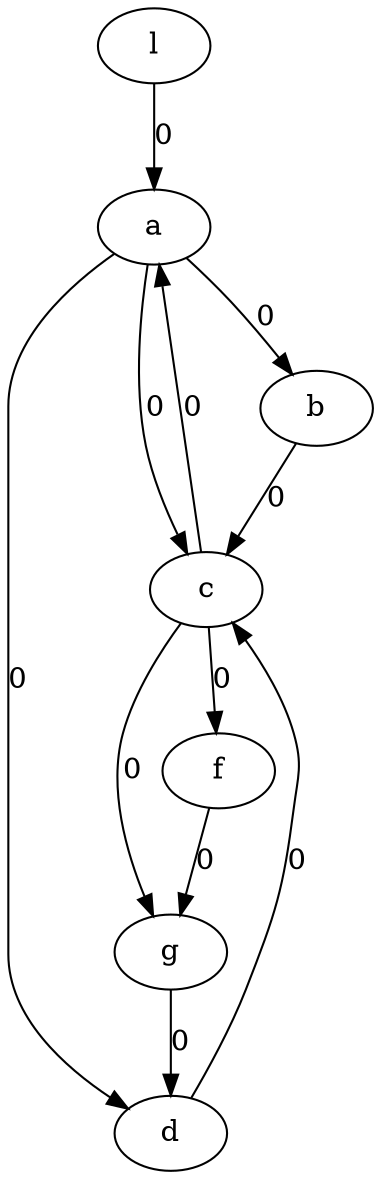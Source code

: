 digraph G {
a -> b [label="0"]
a -> d [label="0"]
b -> c [label="0"]
c -> g [label="0"]
c -> f [label="0"]
c -> a [label="0"]
d -> c [label="0"]
f -> g [label="0"]
g -> d [label="0"]
a -> c [label="0"]
l -> a [label="0"]
}
